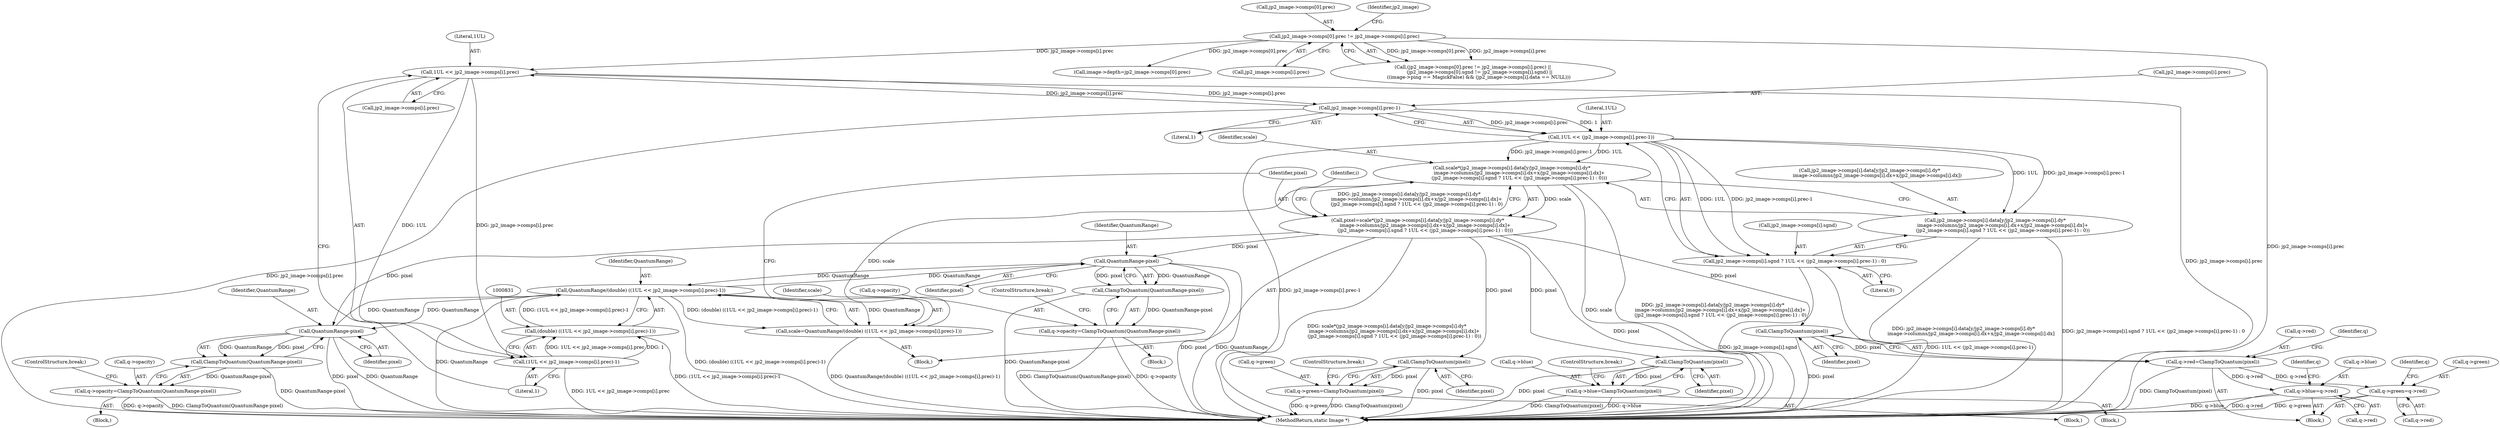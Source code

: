 digraph "0_ImageMagick_b0c5222ce31e8f941fa02ff9c7a040fb2db30dbc@array" {
"1000833" [label="(Call,1UL << jp2_image->comps[i].prec)"];
"1000556" [label="(Call,jp2_image->comps[0].prec != jp2_image->comps[i].prec)"];
"1000897" [label="(Call,jp2_image->comps[i].prec-1)"];
"1000833" [label="(Call,1UL << jp2_image->comps[i].prec)"];
"1000832" [label="(Call,(1UL << jp2_image->comps[i].prec)-1)"];
"1000830" [label="(Call,(double) ((1UL << jp2_image->comps[i].prec)-1))"];
"1000828" [label="(Call,QuantumRange/(double) ((1UL << jp2_image->comps[i].prec)-1))"];
"1000826" [label="(Call,scale=QuantumRange/(double) ((1UL << jp2_image->comps[i].prec)-1))"];
"1000845" [label="(Call,scale*(jp2_image->comps[i].data[y/jp2_image->comps[i].dy*\n          image->columns/jp2_image->comps[i].dx+x/jp2_image->comps[i].dx]+\n          (jp2_image->comps[i].sgnd ? 1UL << (jp2_image->comps[i].prec-1) : 0)))"];
"1000843" [label="(Call,pixel=scale*(jp2_image->comps[i].data[y/jp2_image->comps[i].dy*\n          image->columns/jp2_image->comps[i].dx+x/jp2_image->comps[i].dx]+\n          (jp2_image->comps[i].sgnd ? 1UL << (jp2_image->comps[i].prec-1) : 0)))"];
"1000916" [label="(Call,ClampToQuantum(pixel))"];
"1000912" [label="(Call,q->red=ClampToQuantum(pixel))"];
"1000918" [label="(Call,q->green=q->red)"];
"1000925" [label="(Call,q->blue=q->red)"];
"1000952" [label="(Call,QuantumRange-pixel)"];
"1000951" [label="(Call,ClampToQuantum(QuantumRange-pixel))"];
"1000947" [label="(Call,q->opacity=ClampToQuantum(QuantumRange-pixel))"];
"1000960" [label="(Call,ClampToQuantum(pixel))"];
"1000956" [label="(Call,q->green=ClampToQuantum(pixel))"];
"1000969" [label="(Call,ClampToQuantum(pixel))"];
"1000965" [label="(Call,q->blue=ClampToQuantum(pixel))"];
"1000979" [label="(Call,QuantumRange-pixel)"];
"1000978" [label="(Call,ClampToQuantum(QuantumRange-pixel))"];
"1000974" [label="(Call,q->opacity=ClampToQuantum(QuantumRange-pixel))"];
"1000895" [label="(Call,1UL << (jp2_image->comps[i].prec-1))"];
"1000847" [label="(Call,jp2_image->comps[i].data[y/jp2_image->comps[i].dy*\n          image->columns/jp2_image->comps[i].dx+x/jp2_image->comps[i].dx]+\n          (jp2_image->comps[i].sgnd ? 1UL << (jp2_image->comps[i].prec-1) : 0))"];
"1000887" [label="(Call,jp2_image->comps[i].sgnd ? 1UL << (jp2_image->comps[i].prec-1) : 0)"];
"1000557" [label="(Call,jp2_image->comps[0].prec)"];
"1000633" [label="(Call,image->depth=jp2_image->comps[0].prec)"];
"1000826" [label="(Call,scale=QuantumRange/(double) ((1UL << jp2_image->comps[i].prec)-1))"];
"1000957" [label="(Call,q->green)"];
"1000844" [label="(Identifier,pixel)"];
"1000922" [label="(Call,q->red)"];
"1000981" [label="(Identifier,pixel)"];
"1000843" [label="(Call,pixel=scale*(jp2_image->comps[i].data[y/jp2_image->comps[i].dy*\n          image->columns/jp2_image->comps[i].dx+x/jp2_image->comps[i].dx]+\n          (jp2_image->comps[i].sgnd ? 1UL << (jp2_image->comps[i].prec-1) : 0)))"];
"1000934" [label="(Identifier,q)"];
"1000556" [label="(Call,jp2_image->comps[0].prec != jp2_image->comps[i].prec)"];
"1000926" [label="(Call,q->blue)"];
"1000948" [label="(Call,q->opacity)"];
"1000832" [label="(Call,(1UL << jp2_image->comps[i].prec)-1)"];
"1000835" [label="(Call,jp2_image->comps[i].prec)"];
"1000830" [label="(Call,(double) ((1UL << jp2_image->comps[i].prec)-1))"];
"1000978" [label="(Call,ClampToQuantum(QuantumRange-pixel))"];
"1000906" [label="(Literal,0)"];
"1000946" [label="(Block,)"];
"1000898" [label="(Call,jp2_image->comps[i].prec)"];
"1000953" [label="(Identifier,QuantumRange)"];
"1000847" [label="(Call,jp2_image->comps[i].data[y/jp2_image->comps[i].dy*\n          image->columns/jp2_image->comps[i].dx+x/jp2_image->comps[i].dx]+\n          (jp2_image->comps[i].sgnd ? 1UL << (jp2_image->comps[i].prec-1) : 0))"];
"1000842" [label="(Literal,1)"];
"1000952" [label="(Call,QuantumRange-pixel)"];
"1000913" [label="(Call,q->red)"];
"1000888" [label="(Call,jp2_image->comps[i].sgnd)"];
"1000927" [label="(Identifier,q)"];
"1000971" [label="(ControlStructure,break;)"];
"1000975" [label="(Call,q->opacity)"];
"1000897" [label="(Call,jp2_image->comps[i].prec-1)"];
"1000919" [label="(Call,q->green)"];
"1000564" [label="(Call,jp2_image->comps[i].prec)"];
"1000960" [label="(Call,ClampToQuantum(pixel))"];
"1000846" [label="(Identifier,scale)"];
"1000929" [label="(Call,q->red)"];
"1000920" [label="(Identifier,q)"];
"1000912" [label="(Call,q->red=ClampToQuantum(pixel))"];
"1000895" [label="(Call,1UL << (jp2_image->comps[i].prec-1))"];
"1000951" [label="(Call,ClampToQuantum(QuantumRange-pixel))"];
"1000965" [label="(Call,q->blue=ClampToQuantum(pixel))"];
"1000848" [label="(Call,jp2_image->comps[i].data[y/jp2_image->comps[i].dy*\n          image->columns/jp2_image->comps[i].dx+x/jp2_image->comps[i].dx])"];
"1000827" [label="(Identifier,scale)"];
"1001022" [label="(MethodReturn,static Image *)"];
"1000828" [label="(Call,QuantumRange/(double) ((1UL << jp2_image->comps[i].prec)-1))"];
"1000969" [label="(Call,ClampToQuantum(pixel))"];
"1000925" [label="(Call,q->blue=q->red)"];
"1000982" [label="(ControlStructure,break;)"];
"1000974" [label="(Call,q->opacity=ClampToQuantum(QuantumRange-pixel))"];
"1000980" [label="(Identifier,QuantumRange)"];
"1000911" [label="(Block,)"];
"1000918" [label="(Call,q->green=q->red)"];
"1000823" [label="(Block,)"];
"1000845" [label="(Call,scale*(jp2_image->comps[i].data[y/jp2_image->comps[i].dy*\n          image->columns/jp2_image->comps[i].dx+x/jp2_image->comps[i].dx]+\n          (jp2_image->comps[i].sgnd ? 1UL << (jp2_image->comps[i].prec-1) : 0)))"];
"1000555" [label="(Call,(jp2_image->comps[0].prec != jp2_image->comps[i].prec) ||\n         (jp2_image->comps[0].sgnd != jp2_image->comps[i].sgnd) ||\n        ((image->ping == MagickFalse) && (jp2_image->comps[i].data == NULL)))"];
"1000979" [label="(Call,QuantumRange-pixel)"];
"1000833" [label="(Call,1UL << jp2_image->comps[i].prec)"];
"1000829" [label="(Identifier,QuantumRange)"];
"1000961" [label="(Identifier,pixel)"];
"1000916" [label="(Call,ClampToQuantum(pixel))"];
"1000939" [label="(Block,)"];
"1000834" [label="(Literal,1UL)"];
"1000908" [label="(Identifier,i)"];
"1000905" [label="(Literal,1)"];
"1000917" [label="(Identifier,pixel)"];
"1000954" [label="(Identifier,pixel)"];
"1000970" [label="(Identifier,pixel)"];
"1000947" [label="(Call,q->opacity=ClampToQuantum(QuantumRange-pixel))"];
"1000966" [label="(Call,q->blue)"];
"1000896" [label="(Literal,1UL)"];
"1000576" [label="(Identifier,jp2_image)"];
"1000962" [label="(ControlStructure,break;)"];
"1000955" [label="(ControlStructure,break;)"];
"1000956" [label="(Call,q->green=ClampToQuantum(pixel))"];
"1000973" [label="(Block,)"];
"1000964" [label="(Block,)"];
"1000887" [label="(Call,jp2_image->comps[i].sgnd ? 1UL << (jp2_image->comps[i].prec-1) : 0)"];
"1000833" -> "1000832"  [label="AST: "];
"1000833" -> "1000835"  [label="CFG: "];
"1000834" -> "1000833"  [label="AST: "];
"1000835" -> "1000833"  [label="AST: "];
"1000842" -> "1000833"  [label="CFG: "];
"1000833" -> "1001022"  [label="DDG: jp2_image->comps[i].prec"];
"1000833" -> "1000832"  [label="DDG: 1UL"];
"1000833" -> "1000832"  [label="DDG: jp2_image->comps[i].prec"];
"1000556" -> "1000833"  [label="DDG: jp2_image->comps[i].prec"];
"1000897" -> "1000833"  [label="DDG: jp2_image->comps[i].prec"];
"1000833" -> "1000897"  [label="DDG: jp2_image->comps[i].prec"];
"1000556" -> "1000555"  [label="AST: "];
"1000556" -> "1000564"  [label="CFG: "];
"1000557" -> "1000556"  [label="AST: "];
"1000564" -> "1000556"  [label="AST: "];
"1000576" -> "1000556"  [label="CFG: "];
"1000555" -> "1000556"  [label="CFG: "];
"1000556" -> "1001022"  [label="DDG: jp2_image->comps[i].prec"];
"1000556" -> "1000555"  [label="DDG: jp2_image->comps[0].prec"];
"1000556" -> "1000555"  [label="DDG: jp2_image->comps[i].prec"];
"1000556" -> "1000633"  [label="DDG: jp2_image->comps[0].prec"];
"1000897" -> "1000895"  [label="AST: "];
"1000897" -> "1000905"  [label="CFG: "];
"1000898" -> "1000897"  [label="AST: "];
"1000905" -> "1000897"  [label="AST: "];
"1000895" -> "1000897"  [label="CFG: "];
"1000897" -> "1001022"  [label="DDG: jp2_image->comps[i].prec"];
"1000897" -> "1000895"  [label="DDG: jp2_image->comps[i].prec"];
"1000897" -> "1000895"  [label="DDG: 1"];
"1000832" -> "1000830"  [label="AST: "];
"1000832" -> "1000842"  [label="CFG: "];
"1000842" -> "1000832"  [label="AST: "];
"1000830" -> "1000832"  [label="CFG: "];
"1000832" -> "1001022"  [label="DDG: 1UL << jp2_image->comps[i].prec"];
"1000832" -> "1000830"  [label="DDG: 1UL << jp2_image->comps[i].prec"];
"1000832" -> "1000830"  [label="DDG: 1"];
"1000830" -> "1000828"  [label="AST: "];
"1000831" -> "1000830"  [label="AST: "];
"1000828" -> "1000830"  [label="CFG: "];
"1000830" -> "1001022"  [label="DDG: (1UL << jp2_image->comps[i].prec)-1"];
"1000830" -> "1000828"  [label="DDG: (1UL << jp2_image->comps[i].prec)-1"];
"1000828" -> "1000826"  [label="AST: "];
"1000829" -> "1000828"  [label="AST: "];
"1000826" -> "1000828"  [label="CFG: "];
"1000828" -> "1001022"  [label="DDG: QuantumRange"];
"1000828" -> "1001022"  [label="DDG: (double) ((1UL << jp2_image->comps[i].prec)-1)"];
"1000828" -> "1000826"  [label="DDG: QuantumRange"];
"1000828" -> "1000826"  [label="DDG: (double) ((1UL << jp2_image->comps[i].prec)-1)"];
"1000952" -> "1000828"  [label="DDG: QuantumRange"];
"1000979" -> "1000828"  [label="DDG: QuantumRange"];
"1000828" -> "1000952"  [label="DDG: QuantumRange"];
"1000828" -> "1000979"  [label="DDG: QuantumRange"];
"1000826" -> "1000823"  [label="AST: "];
"1000827" -> "1000826"  [label="AST: "];
"1000844" -> "1000826"  [label="CFG: "];
"1000826" -> "1001022"  [label="DDG: QuantumRange/(double) ((1UL << jp2_image->comps[i].prec)-1)"];
"1000826" -> "1000845"  [label="DDG: scale"];
"1000845" -> "1000843"  [label="AST: "];
"1000845" -> "1000847"  [label="CFG: "];
"1000846" -> "1000845"  [label="AST: "];
"1000847" -> "1000845"  [label="AST: "];
"1000843" -> "1000845"  [label="CFG: "];
"1000845" -> "1001022"  [label="DDG: scale"];
"1000845" -> "1001022"  [label="DDG: jp2_image->comps[i].data[y/jp2_image->comps[i].dy*\n          image->columns/jp2_image->comps[i].dx+x/jp2_image->comps[i].dx]+\n          (jp2_image->comps[i].sgnd ? 1UL << (jp2_image->comps[i].prec-1) : 0)"];
"1000845" -> "1000843"  [label="DDG: scale"];
"1000845" -> "1000843"  [label="DDG: jp2_image->comps[i].data[y/jp2_image->comps[i].dy*\n          image->columns/jp2_image->comps[i].dx+x/jp2_image->comps[i].dx]+\n          (jp2_image->comps[i].sgnd ? 1UL << (jp2_image->comps[i].prec-1) : 0)"];
"1000895" -> "1000845"  [label="DDG: 1UL"];
"1000895" -> "1000845"  [label="DDG: jp2_image->comps[i].prec-1"];
"1000843" -> "1000823"  [label="AST: "];
"1000844" -> "1000843"  [label="AST: "];
"1000908" -> "1000843"  [label="CFG: "];
"1000843" -> "1001022"  [label="DDG: pixel"];
"1000843" -> "1001022"  [label="DDG: scale*(jp2_image->comps[i].data[y/jp2_image->comps[i].dy*\n          image->columns/jp2_image->comps[i].dx+x/jp2_image->comps[i].dx]+\n          (jp2_image->comps[i].sgnd ? 1UL << (jp2_image->comps[i].prec-1) : 0))"];
"1000843" -> "1000916"  [label="DDG: pixel"];
"1000843" -> "1000952"  [label="DDG: pixel"];
"1000843" -> "1000960"  [label="DDG: pixel"];
"1000843" -> "1000969"  [label="DDG: pixel"];
"1000843" -> "1000979"  [label="DDG: pixel"];
"1000916" -> "1000912"  [label="AST: "];
"1000916" -> "1000917"  [label="CFG: "];
"1000917" -> "1000916"  [label="AST: "];
"1000912" -> "1000916"  [label="CFG: "];
"1000916" -> "1001022"  [label="DDG: pixel"];
"1000916" -> "1000912"  [label="DDG: pixel"];
"1000912" -> "1000911"  [label="AST: "];
"1000913" -> "1000912"  [label="AST: "];
"1000920" -> "1000912"  [label="CFG: "];
"1000912" -> "1001022"  [label="DDG: ClampToQuantum(pixel)"];
"1000912" -> "1000918"  [label="DDG: q->red"];
"1000912" -> "1000925"  [label="DDG: q->red"];
"1000918" -> "1000911"  [label="AST: "];
"1000918" -> "1000922"  [label="CFG: "];
"1000919" -> "1000918"  [label="AST: "];
"1000922" -> "1000918"  [label="AST: "];
"1000927" -> "1000918"  [label="CFG: "];
"1000918" -> "1001022"  [label="DDG: q->green"];
"1000925" -> "1000911"  [label="AST: "];
"1000925" -> "1000929"  [label="CFG: "];
"1000926" -> "1000925"  [label="AST: "];
"1000929" -> "1000925"  [label="AST: "];
"1000934" -> "1000925"  [label="CFG: "];
"1000925" -> "1001022"  [label="DDG: q->blue"];
"1000925" -> "1001022"  [label="DDG: q->red"];
"1000952" -> "1000951"  [label="AST: "];
"1000952" -> "1000954"  [label="CFG: "];
"1000953" -> "1000952"  [label="AST: "];
"1000954" -> "1000952"  [label="AST: "];
"1000951" -> "1000952"  [label="CFG: "];
"1000952" -> "1001022"  [label="DDG: QuantumRange"];
"1000952" -> "1001022"  [label="DDG: pixel"];
"1000952" -> "1000951"  [label="DDG: QuantumRange"];
"1000952" -> "1000951"  [label="DDG: pixel"];
"1000951" -> "1000947"  [label="AST: "];
"1000947" -> "1000951"  [label="CFG: "];
"1000951" -> "1001022"  [label="DDG: QuantumRange-pixel"];
"1000951" -> "1000947"  [label="DDG: QuantumRange-pixel"];
"1000947" -> "1000946"  [label="AST: "];
"1000948" -> "1000947"  [label="AST: "];
"1000955" -> "1000947"  [label="CFG: "];
"1000947" -> "1001022"  [label="DDG: q->opacity"];
"1000947" -> "1001022"  [label="DDG: ClampToQuantum(QuantumRange-pixel)"];
"1000960" -> "1000956"  [label="AST: "];
"1000960" -> "1000961"  [label="CFG: "];
"1000961" -> "1000960"  [label="AST: "];
"1000956" -> "1000960"  [label="CFG: "];
"1000960" -> "1001022"  [label="DDG: pixel"];
"1000960" -> "1000956"  [label="DDG: pixel"];
"1000956" -> "1000939"  [label="AST: "];
"1000957" -> "1000956"  [label="AST: "];
"1000962" -> "1000956"  [label="CFG: "];
"1000956" -> "1001022"  [label="DDG: q->green"];
"1000956" -> "1001022"  [label="DDG: ClampToQuantum(pixel)"];
"1000969" -> "1000965"  [label="AST: "];
"1000969" -> "1000970"  [label="CFG: "];
"1000970" -> "1000969"  [label="AST: "];
"1000965" -> "1000969"  [label="CFG: "];
"1000969" -> "1001022"  [label="DDG: pixel"];
"1000969" -> "1000965"  [label="DDG: pixel"];
"1000965" -> "1000964"  [label="AST: "];
"1000966" -> "1000965"  [label="AST: "];
"1000971" -> "1000965"  [label="CFG: "];
"1000965" -> "1001022"  [label="DDG: ClampToQuantum(pixel)"];
"1000965" -> "1001022"  [label="DDG: q->blue"];
"1000979" -> "1000978"  [label="AST: "];
"1000979" -> "1000981"  [label="CFG: "];
"1000980" -> "1000979"  [label="AST: "];
"1000981" -> "1000979"  [label="AST: "];
"1000978" -> "1000979"  [label="CFG: "];
"1000979" -> "1001022"  [label="DDG: pixel"];
"1000979" -> "1001022"  [label="DDG: QuantumRange"];
"1000979" -> "1000978"  [label="DDG: QuantumRange"];
"1000979" -> "1000978"  [label="DDG: pixel"];
"1000978" -> "1000974"  [label="AST: "];
"1000974" -> "1000978"  [label="CFG: "];
"1000978" -> "1001022"  [label="DDG: QuantumRange-pixel"];
"1000978" -> "1000974"  [label="DDG: QuantumRange-pixel"];
"1000974" -> "1000973"  [label="AST: "];
"1000975" -> "1000974"  [label="AST: "];
"1000982" -> "1000974"  [label="CFG: "];
"1000974" -> "1001022"  [label="DDG: q->opacity"];
"1000974" -> "1001022"  [label="DDG: ClampToQuantum(QuantumRange-pixel)"];
"1000895" -> "1000887"  [label="AST: "];
"1000896" -> "1000895"  [label="AST: "];
"1000887" -> "1000895"  [label="CFG: "];
"1000895" -> "1001022"  [label="DDG: jp2_image->comps[i].prec-1"];
"1000895" -> "1000847"  [label="DDG: 1UL"];
"1000895" -> "1000847"  [label="DDG: jp2_image->comps[i].prec-1"];
"1000895" -> "1000887"  [label="DDG: 1UL"];
"1000895" -> "1000887"  [label="DDG: jp2_image->comps[i].prec-1"];
"1000847" -> "1000887"  [label="CFG: "];
"1000848" -> "1000847"  [label="AST: "];
"1000887" -> "1000847"  [label="AST: "];
"1000847" -> "1001022"  [label="DDG: jp2_image->comps[i].sgnd ? 1UL << (jp2_image->comps[i].prec-1) : 0"];
"1000847" -> "1001022"  [label="DDG: jp2_image->comps[i].data[y/jp2_image->comps[i].dy*\n          image->columns/jp2_image->comps[i].dx+x/jp2_image->comps[i].dx]"];
"1000887" -> "1000906"  [label="CFG: "];
"1000888" -> "1000887"  [label="AST: "];
"1000906" -> "1000887"  [label="AST: "];
"1000887" -> "1001022"  [label="DDG: 1UL << (jp2_image->comps[i].prec-1)"];
"1000887" -> "1001022"  [label="DDG: jp2_image->comps[i].sgnd"];
}
